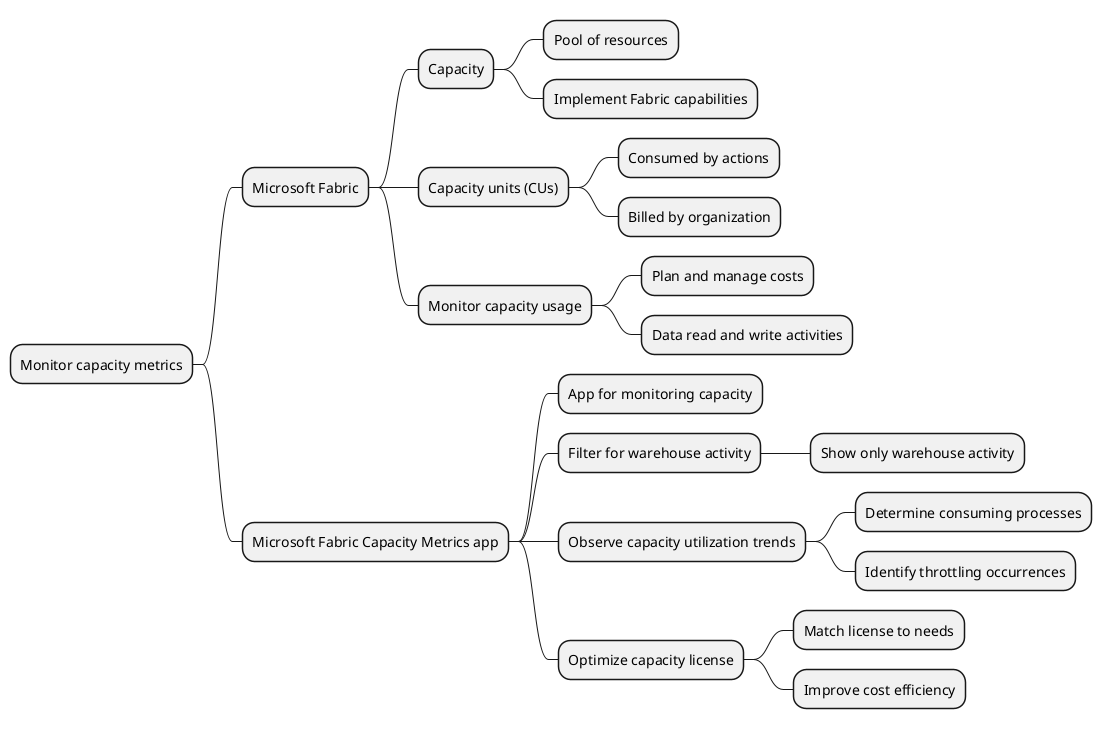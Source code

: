 @startmindmap
* Monitor capacity metrics
** Microsoft Fabric
*** Capacity
**** Pool of resources
**** Implement Fabric capabilities
*** Capacity units (CUs)
**** Consumed by actions
**** Billed by organization
*** Monitor capacity usage
**** Plan and manage costs
**** Data read and write activities
** Microsoft Fabric Capacity Metrics app
*** App for monitoring capacity
*** Filter for warehouse activity
**** Show only warehouse activity
*** Observe capacity utilization trends
**** Determine consuming processes
**** Identify throttling occurrences
*** Optimize capacity license
**** Match license to needs
**** Improve cost efficiency
@endmindmap